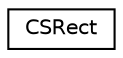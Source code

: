 digraph "Graphical Class Hierarchy"
{
  edge [fontname="Helvetica",fontsize="10",labelfontname="Helvetica",labelfontsize="10"];
  node [fontname="Helvetica",fontsize="10",shape=record];
  rankdir="LR";
  Node0 [label="CSRect",height=0.2,width=0.4,color="black", fillcolor="white", style="filled",URL="$structCSRect.html",tooltip="A rectangle. "];
}
